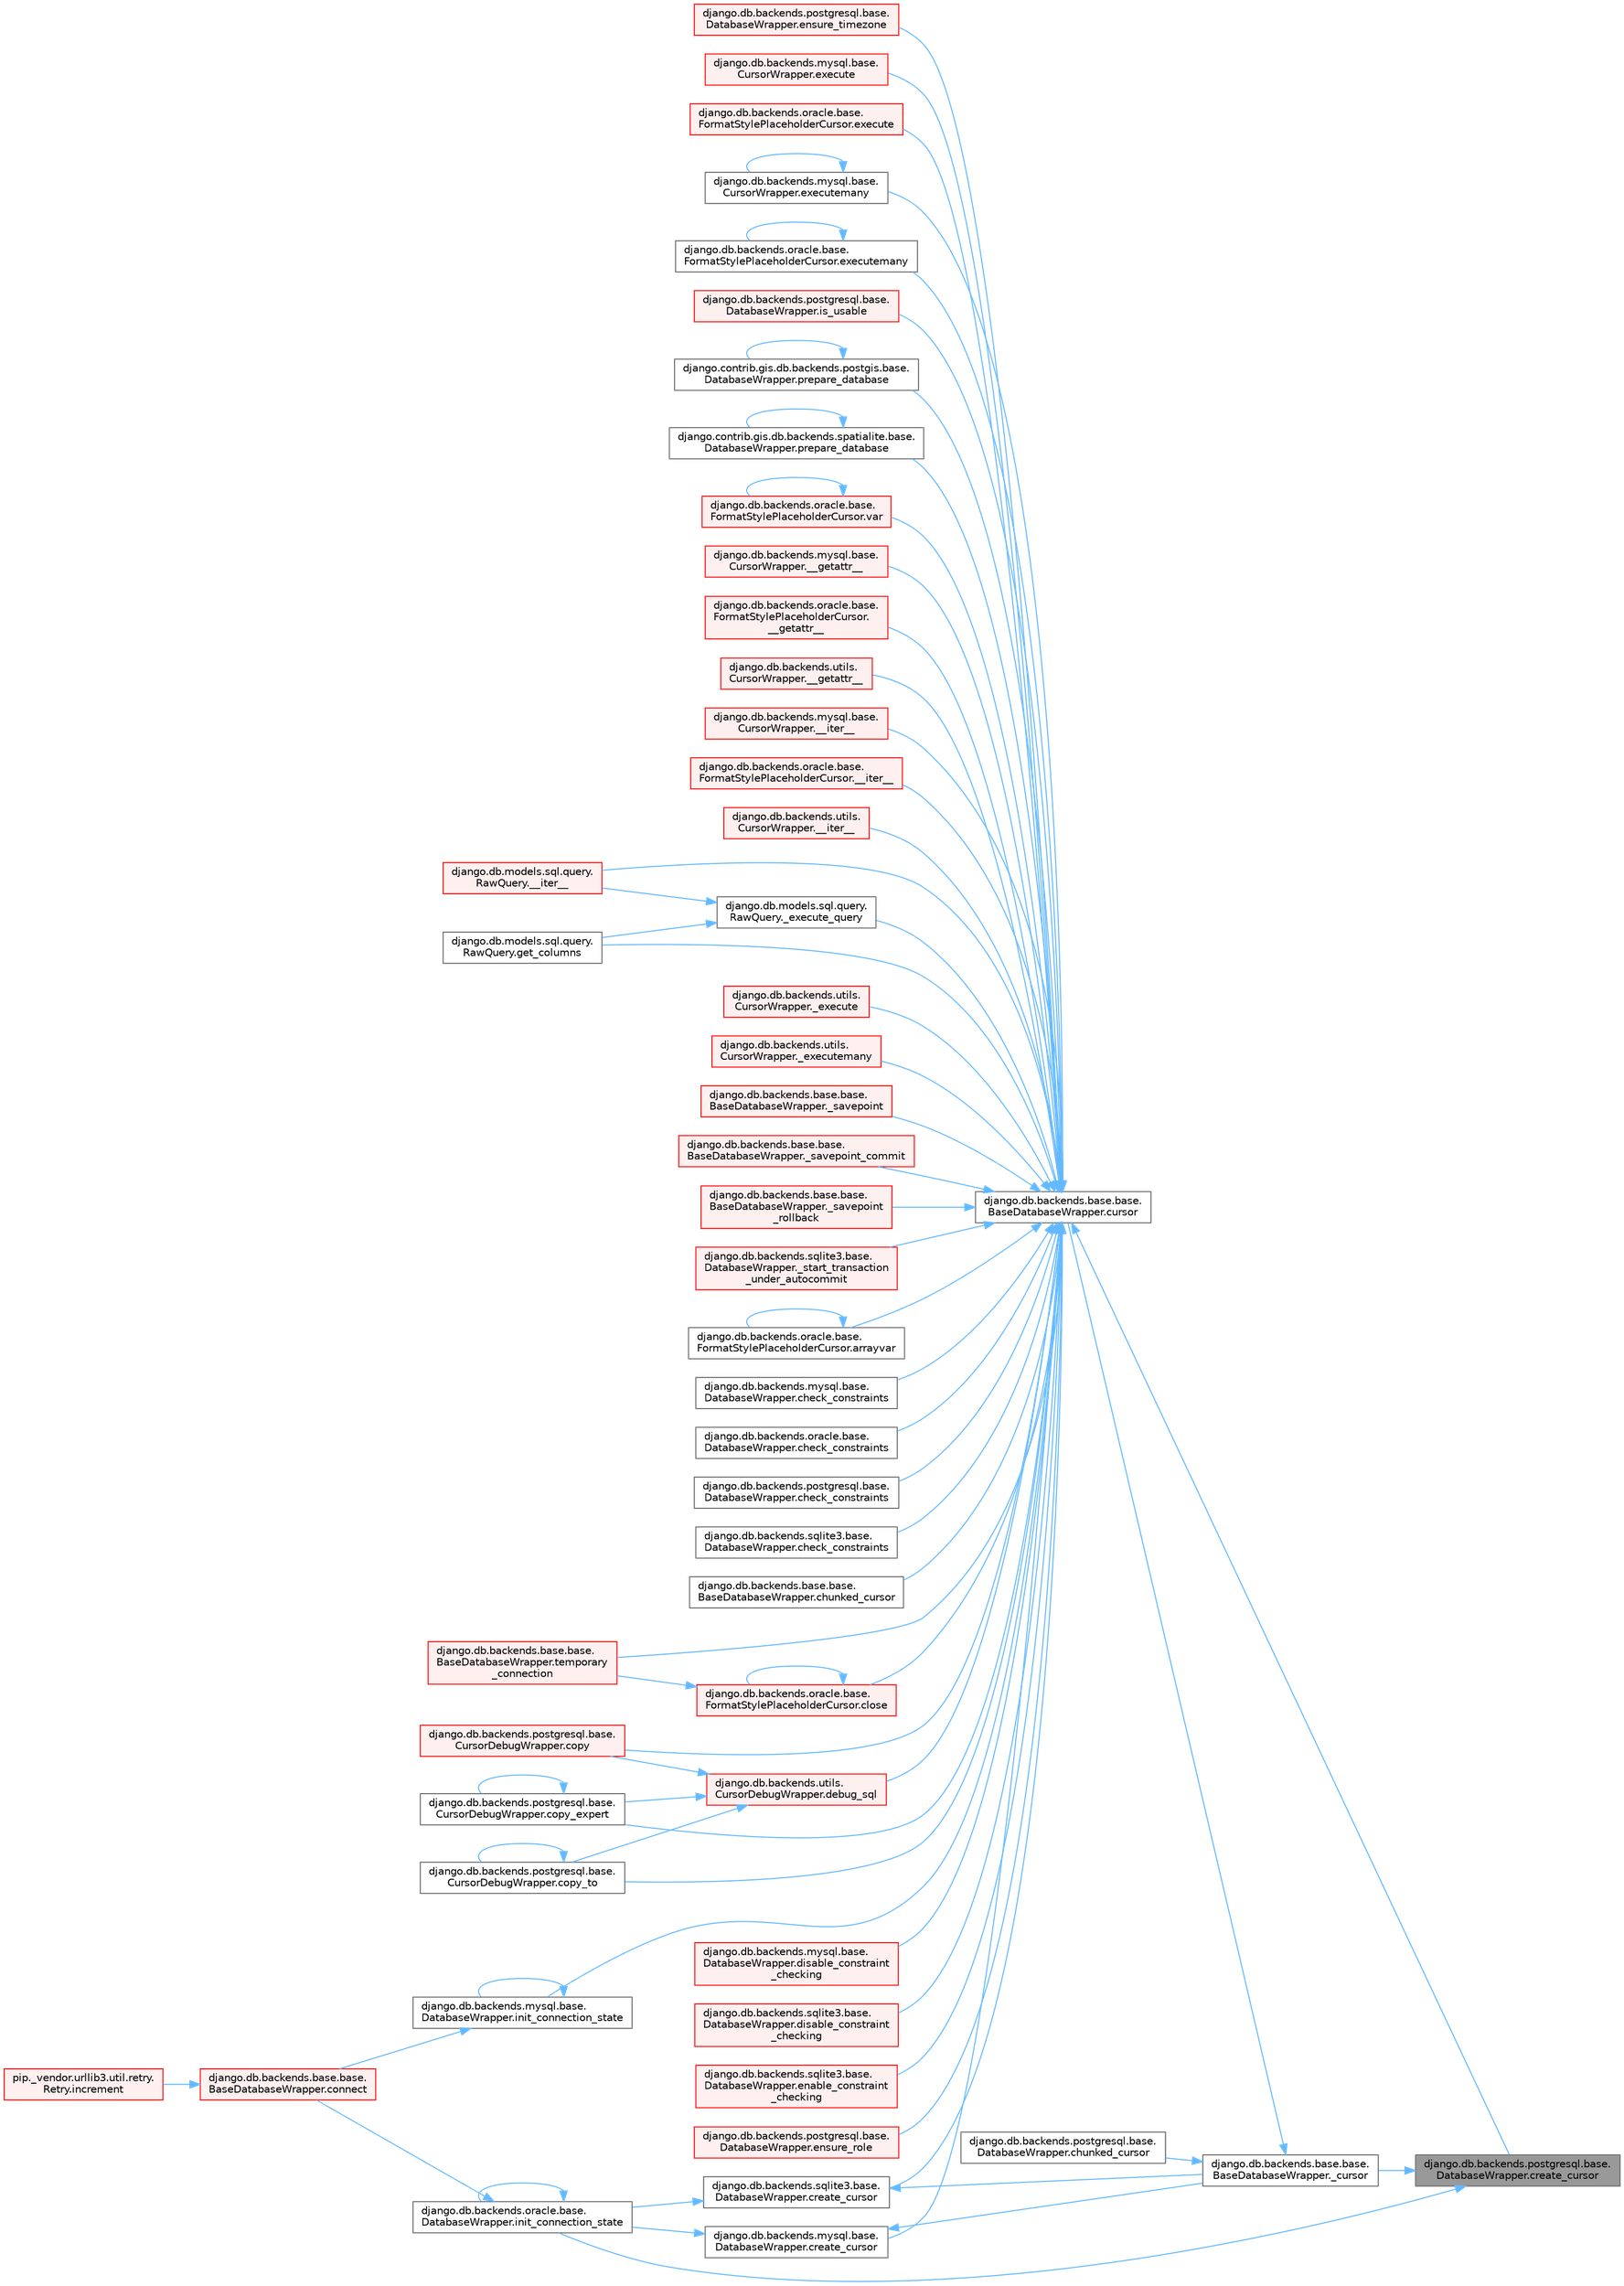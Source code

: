 digraph "django.db.backends.postgresql.base.DatabaseWrapper.create_cursor"
{
 // LATEX_PDF_SIZE
  bgcolor="transparent";
  edge [fontname=Helvetica,fontsize=10,labelfontname=Helvetica,labelfontsize=10];
  node [fontname=Helvetica,fontsize=10,shape=box,height=0.2,width=0.4];
  rankdir="RL";
  Node1 [id="Node000001",label="django.db.backends.postgresql.base.\lDatabaseWrapper.create_cursor",height=0.2,width=0.4,color="gray40", fillcolor="grey60", style="filled", fontcolor="black",tooltip=" "];
  Node1 -> Node2 [id="edge1_Node000001_Node000002",dir="back",color="steelblue1",style="solid",tooltip=" "];
  Node2 [id="Node000002",label="django.db.backends.base.base.\lBaseDatabaseWrapper._cursor",height=0.2,width=0.4,color="grey40", fillcolor="white", style="filled",URL="$classdjango_1_1db_1_1backends_1_1base_1_1base_1_1_base_database_wrapper.html#a4ab6e7f33d17ad7228f40516ace60c5f",tooltip=" "];
  Node2 -> Node3 [id="edge2_Node000002_Node000003",dir="back",color="steelblue1",style="solid",tooltip=" "];
  Node3 [id="Node000003",label="django.db.backends.postgresql.base.\lDatabaseWrapper.chunked_cursor",height=0.2,width=0.4,color="grey40", fillcolor="white", style="filled",URL="$classdjango_1_1db_1_1backends_1_1postgresql_1_1base_1_1_database_wrapper.html#a6e39b30795df495f7813a3d4186b6a79",tooltip=" "];
  Node2 -> Node4 [id="edge3_Node000002_Node000004",dir="back",color="steelblue1",style="solid",tooltip=" "];
  Node4 [id="Node000004",label="django.db.backends.base.base.\lBaseDatabaseWrapper.cursor",height=0.2,width=0.4,color="grey40", fillcolor="white", style="filled",URL="$classdjango_1_1db_1_1backends_1_1base_1_1base_1_1_base_database_wrapper.html#a36460fef236d97a41d6ed05f035509f8",tooltip=" "];
  Node4 -> Node5 [id="edge4_Node000004_Node000005",dir="back",color="steelblue1",style="solid",tooltip=" "];
  Node5 [id="Node000005",label="django.db.backends.mysql.base.\lCursorWrapper.__getattr__",height=0.2,width=0.4,color="red", fillcolor="#FFF0F0", style="filled",URL="$classdjango_1_1db_1_1backends_1_1mysql_1_1base_1_1_cursor_wrapper.html#a20e21ec52fae5babdedf2c700be36024",tooltip=" "];
  Node4 -> Node9 [id="edge5_Node000004_Node000009",dir="back",color="steelblue1",style="solid",tooltip=" "];
  Node9 [id="Node000009",label="django.db.backends.oracle.base.\lFormatStylePlaceholderCursor.\l__getattr__",height=0.2,width=0.4,color="red", fillcolor="#FFF0F0", style="filled",URL="$classdjango_1_1db_1_1backends_1_1oracle_1_1base_1_1_format_style_placeholder_cursor.html#a39758f7bfa6ae06dc9c0cdb38bbd6098",tooltip=" "];
  Node4 -> Node10 [id="edge6_Node000004_Node000010",dir="back",color="steelblue1",style="solid",tooltip=" "];
  Node10 [id="Node000010",label="django.db.backends.utils.\lCursorWrapper.__getattr__",height=0.2,width=0.4,color="red", fillcolor="#FFF0F0", style="filled",URL="$classdjango_1_1db_1_1backends_1_1utils_1_1_cursor_wrapper.html#a6acaaa696c45889fa2c675e03cbb7a68",tooltip=" "];
  Node4 -> Node11 [id="edge7_Node000004_Node000011",dir="back",color="steelblue1",style="solid",tooltip=" "];
  Node11 [id="Node000011",label="django.db.backends.mysql.base.\lCursorWrapper.__iter__",height=0.2,width=0.4,color="red", fillcolor="#FFF0F0", style="filled",URL="$classdjango_1_1db_1_1backends_1_1mysql_1_1base_1_1_cursor_wrapper.html#a96860984e3e955165a7742343527ec31",tooltip=" "];
  Node4 -> Node14 [id="edge8_Node000004_Node000014",dir="back",color="steelblue1",style="solid",tooltip=" "];
  Node14 [id="Node000014",label="django.db.backends.oracle.base.\lFormatStylePlaceholderCursor.__iter__",height=0.2,width=0.4,color="red", fillcolor="#FFF0F0", style="filled",URL="$classdjango_1_1db_1_1backends_1_1oracle_1_1base_1_1_format_style_placeholder_cursor.html#adad663a77ab1f36c0904a50f6f924b8c",tooltip=" "];
  Node4 -> Node15 [id="edge9_Node000004_Node000015",dir="back",color="steelblue1",style="solid",tooltip=" "];
  Node15 [id="Node000015",label="django.db.backends.utils.\lCursorWrapper.__iter__",height=0.2,width=0.4,color="red", fillcolor="#FFF0F0", style="filled",URL="$classdjango_1_1db_1_1backends_1_1utils_1_1_cursor_wrapper.html#ae9eba89bec4f98ba29cf92670ef4bd59",tooltip=" "];
  Node4 -> Node16 [id="edge10_Node000004_Node000016",dir="back",color="steelblue1",style="solid",tooltip=" "];
  Node16 [id="Node000016",label="django.db.models.sql.query.\lRawQuery.__iter__",height=0.2,width=0.4,color="red", fillcolor="#FFF0F0", style="filled",URL="$classdjango_1_1db_1_1models_1_1sql_1_1query_1_1_raw_query.html#a462cd26f19cff8bad6e425d53bf55115",tooltip=" "];
  Node4 -> Node17 [id="edge11_Node000004_Node000017",dir="back",color="steelblue1",style="solid",tooltip=" "];
  Node17 [id="Node000017",label="django.db.backends.utils.\lCursorWrapper._execute",height=0.2,width=0.4,color="red", fillcolor="#FFF0F0", style="filled",URL="$classdjango_1_1db_1_1backends_1_1utils_1_1_cursor_wrapper.html#a4bce340a1bf575432f30977501cf758e",tooltip=" "];
  Node4 -> Node3123 [id="edge12_Node000004_Node003123",dir="back",color="steelblue1",style="solid",tooltip=" "];
  Node3123 [id="Node003123",label="django.db.models.sql.query.\lRawQuery._execute_query",height=0.2,width=0.4,color="grey40", fillcolor="white", style="filled",URL="$classdjango_1_1db_1_1models_1_1sql_1_1query_1_1_raw_query.html#a652e32a56b6cf3336d8b39eb3dc98af7",tooltip=" "];
  Node3123 -> Node16 [id="edge13_Node003123_Node000016",dir="back",color="steelblue1",style="solid",tooltip=" "];
  Node3123 -> Node3124 [id="edge14_Node003123_Node003124",dir="back",color="steelblue1",style="solid",tooltip=" "];
  Node3124 [id="Node003124",label="django.db.models.sql.query.\lRawQuery.get_columns",height=0.2,width=0.4,color="grey40", fillcolor="white", style="filled",URL="$classdjango_1_1db_1_1models_1_1sql_1_1query_1_1_raw_query.html#a97dcaae3122b66d4509ccc82dcd4fa36",tooltip=" "];
  Node4 -> Node3125 [id="edge15_Node000004_Node003125",dir="back",color="steelblue1",style="solid",tooltip=" "];
  Node3125 [id="Node003125",label="django.db.backends.utils.\lCursorWrapper._executemany",height=0.2,width=0.4,color="red", fillcolor="#FFF0F0", style="filled",URL="$classdjango_1_1db_1_1backends_1_1utils_1_1_cursor_wrapper.html#ad2f0cf3db485ef5192509faf59f6705b",tooltip=" "];
  Node4 -> Node3127 [id="edge16_Node000004_Node003127",dir="back",color="steelblue1",style="solid",tooltip=" "];
  Node3127 [id="Node003127",label="django.db.backends.base.base.\lBaseDatabaseWrapper._savepoint",height=0.2,width=0.4,color="red", fillcolor="#FFF0F0", style="filled",URL="$classdjango_1_1db_1_1backends_1_1base_1_1base_1_1_base_database_wrapper.html#ad20a0b45a8cbc79cddd01a3ce45643b7",tooltip=" "];
  Node4 -> Node3130 [id="edge17_Node000004_Node003130",dir="back",color="steelblue1",style="solid",tooltip=" "];
  Node3130 [id="Node003130",label="django.db.backends.base.base.\lBaseDatabaseWrapper._savepoint_commit",height=0.2,width=0.4,color="red", fillcolor="#FFF0F0", style="filled",URL="$classdjango_1_1db_1_1backends_1_1base_1_1base_1_1_base_database_wrapper.html#a84f283ac61686e16f5011f6256615698",tooltip=" "];
  Node4 -> Node3132 [id="edge18_Node000004_Node003132",dir="back",color="steelblue1",style="solid",tooltip=" "];
  Node3132 [id="Node003132",label="django.db.backends.base.base.\lBaseDatabaseWrapper._savepoint\l_rollback",height=0.2,width=0.4,color="red", fillcolor="#FFF0F0", style="filled",URL="$classdjango_1_1db_1_1backends_1_1base_1_1base_1_1_base_database_wrapper.html#aefe364c769196b7fd2f85d0e26b22f0d",tooltip=" "];
  Node4 -> Node3134 [id="edge19_Node000004_Node003134",dir="back",color="steelblue1",style="solid",tooltip=" "];
  Node3134 [id="Node003134",label="django.db.backends.sqlite3.base.\lDatabaseWrapper._start_transaction\l_under_autocommit",height=0.2,width=0.4,color="red", fillcolor="#FFF0F0", style="filled",URL="$classdjango_1_1db_1_1backends_1_1sqlite3_1_1base_1_1_database_wrapper.html#a8524e3c43caeb725422ad80f80aa1456",tooltip=" "];
  Node4 -> Node3135 [id="edge20_Node000004_Node003135",dir="back",color="steelblue1",style="solid",tooltip=" "];
  Node3135 [id="Node003135",label="django.db.backends.oracle.base.\lFormatStylePlaceholderCursor.arrayvar",height=0.2,width=0.4,color="grey40", fillcolor="white", style="filled",URL="$classdjango_1_1db_1_1backends_1_1oracle_1_1base_1_1_format_style_placeholder_cursor.html#a046a0bc9854400c1b3d3f557979e6597",tooltip=" "];
  Node3135 -> Node3135 [id="edge21_Node003135_Node003135",dir="back",color="steelblue1",style="solid",tooltip=" "];
  Node4 -> Node3136 [id="edge22_Node000004_Node003136",dir="back",color="steelblue1",style="solid",tooltip=" "];
  Node3136 [id="Node003136",label="django.db.backends.mysql.base.\lDatabaseWrapper.check_constraints",height=0.2,width=0.4,color="grey40", fillcolor="white", style="filled",URL="$classdjango_1_1db_1_1backends_1_1mysql_1_1base_1_1_database_wrapper.html#a61493a0c1ecdc7a36311d954dace679d",tooltip=" "];
  Node4 -> Node3137 [id="edge23_Node000004_Node003137",dir="back",color="steelblue1",style="solid",tooltip=" "];
  Node3137 [id="Node003137",label="django.db.backends.oracle.base.\lDatabaseWrapper.check_constraints",height=0.2,width=0.4,color="grey40", fillcolor="white", style="filled",URL="$classdjango_1_1db_1_1backends_1_1oracle_1_1base_1_1_database_wrapper.html#a08cbc5ff4b31bfbf4d19281f9181d258",tooltip=" "];
  Node4 -> Node3138 [id="edge24_Node000004_Node003138",dir="back",color="steelblue1",style="solid",tooltip=" "];
  Node3138 [id="Node003138",label="django.db.backends.postgresql.base.\lDatabaseWrapper.check_constraints",height=0.2,width=0.4,color="grey40", fillcolor="white", style="filled",URL="$classdjango_1_1db_1_1backends_1_1postgresql_1_1base_1_1_database_wrapper.html#ac656b7a0cfc42836aa4e196a53616c41",tooltip=" "];
  Node4 -> Node3139 [id="edge25_Node000004_Node003139",dir="back",color="steelblue1",style="solid",tooltip=" "];
  Node3139 [id="Node003139",label="django.db.backends.sqlite3.base.\lDatabaseWrapper.check_constraints",height=0.2,width=0.4,color="grey40", fillcolor="white", style="filled",URL="$classdjango_1_1db_1_1backends_1_1sqlite3_1_1base_1_1_database_wrapper.html#ab69c9967b1bfe3a287db27cc9e66dddc",tooltip=" "];
  Node4 -> Node3140 [id="edge26_Node000004_Node003140",dir="back",color="steelblue1",style="solid",tooltip=" "];
  Node3140 [id="Node003140",label="django.db.backends.base.base.\lBaseDatabaseWrapper.chunked_cursor",height=0.2,width=0.4,color="grey40", fillcolor="white", style="filled",URL="$classdjango_1_1db_1_1backends_1_1base_1_1base_1_1_base_database_wrapper.html#a6161e7e44631d0a0fb031329b2fea05f",tooltip=" "];
  Node4 -> Node3141 [id="edge27_Node000004_Node003141",dir="back",color="steelblue1",style="solid",tooltip=" "];
  Node3141 [id="Node003141",label="django.db.backends.oracle.base.\lFormatStylePlaceholderCursor.close",height=0.2,width=0.4,color="red", fillcolor="#FFF0F0", style="filled",URL="$classdjango_1_1db_1_1backends_1_1oracle_1_1base_1_1_format_style_placeholder_cursor.html#aebbf24b6a824d4e0fb370ce417d41f93",tooltip=" "];
  Node3141 -> Node3141 [id="edge28_Node003141_Node003141",dir="back",color="steelblue1",style="solid",tooltip=" "];
  Node3141 -> Node1567 [id="edge29_Node003141_Node001567",dir="back",color="steelblue1",style="solid",tooltip=" "];
  Node1567 [id="Node001567",label="django.db.backends.base.base.\lBaseDatabaseWrapper.temporary\l_connection",height=0.2,width=0.4,color="red", fillcolor="#FFF0F0", style="filled",URL="$classdjango_1_1db_1_1backends_1_1base_1_1base_1_1_base_database_wrapper.html#a605fd92d7af39b1b987426a269121b0c",tooltip=" "];
  Node4 -> Node3142 [id="edge30_Node000004_Node003142",dir="back",color="steelblue1",style="solid",tooltip=" "];
  Node3142 [id="Node003142",label="django.db.backends.postgresql.base.\lCursorDebugWrapper.copy",height=0.2,width=0.4,color="red", fillcolor="#FFF0F0", style="filled",URL="$classdjango_1_1db_1_1backends_1_1postgresql_1_1base_1_1_cursor_debug_wrapper.html#a35ca6cc5e6e9ba970c3c3f7469be22ef",tooltip=" "];
  Node4 -> Node3143 [id="edge31_Node000004_Node003143",dir="back",color="steelblue1",style="solid",tooltip=" "];
  Node3143 [id="Node003143",label="django.db.backends.postgresql.base.\lCursorDebugWrapper.copy_expert",height=0.2,width=0.4,color="grey40", fillcolor="white", style="filled",URL="$classdjango_1_1db_1_1backends_1_1postgresql_1_1base_1_1_cursor_debug_wrapper.html#ab989e187dfb900070941950d43746bef",tooltip=" "];
  Node3143 -> Node3143 [id="edge32_Node003143_Node003143",dir="back",color="steelblue1",style="solid",tooltip=" "];
  Node4 -> Node3144 [id="edge33_Node000004_Node003144",dir="back",color="steelblue1",style="solid",tooltip=" "];
  Node3144 [id="Node003144",label="django.db.backends.postgresql.base.\lCursorDebugWrapper.copy_to",height=0.2,width=0.4,color="grey40", fillcolor="white", style="filled",URL="$classdjango_1_1db_1_1backends_1_1postgresql_1_1base_1_1_cursor_debug_wrapper.html#a703e4fd7f4f8e49c0e8c3a8bc1bc04e0",tooltip=" "];
  Node3144 -> Node3144 [id="edge34_Node003144_Node003144",dir="back",color="steelblue1",style="solid",tooltip=" "];
  Node4 -> Node3145 [id="edge35_Node000004_Node003145",dir="back",color="steelblue1",style="solid",tooltip=" "];
  Node3145 [id="Node003145",label="django.db.backends.mysql.base.\lDatabaseWrapper.create_cursor",height=0.2,width=0.4,color="grey40", fillcolor="white", style="filled",URL="$classdjango_1_1db_1_1backends_1_1mysql_1_1base_1_1_database_wrapper.html#a0ff5c552844653c9008b2c1c843cb949",tooltip=" "];
  Node3145 -> Node2 [id="edge36_Node003145_Node000002",dir="back",color="steelblue1",style="solid",tooltip=" "];
  Node3145 -> Node3146 [id="edge37_Node003145_Node003146",dir="back",color="steelblue1",style="solid",tooltip=" "];
  Node3146 [id="Node003146",label="django.db.backends.oracle.base.\lDatabaseWrapper.init_connection_state",height=0.2,width=0.4,color="grey40", fillcolor="white", style="filled",URL="$classdjango_1_1db_1_1backends_1_1oracle_1_1base_1_1_database_wrapper.html#a72a30b660ac383d3486385c7d9191020",tooltip=" "];
  Node3146 -> Node356 [id="edge38_Node003146_Node000356",dir="back",color="steelblue1",style="solid",tooltip=" "];
  Node356 [id="Node000356",label="django.db.backends.base.base.\lBaseDatabaseWrapper.connect",height=0.2,width=0.4,color="red", fillcolor="#FFF0F0", style="filled",URL="$classdjango_1_1db_1_1backends_1_1base_1_1base_1_1_base_database_wrapper.html#a7b64171260c3bf790ed1f563fe48ec35",tooltip=" "];
  Node356 -> Node357 [id="edge39_Node000356_Node000357",dir="back",color="steelblue1",style="solid",tooltip=" "];
  Node357 [id="Node000357",label="pip._vendor.urllib3.util.retry.\lRetry.increment",height=0.2,width=0.4,color="red", fillcolor="#FFF0F0", style="filled",URL="$classpip_1_1__vendor_1_1urllib3_1_1util_1_1retry_1_1_retry.html#a88dd993ccb2ef4b2bfa9ad0571374b12",tooltip=" "];
  Node3146 -> Node3146 [id="edge40_Node003146_Node003146",dir="back",color="steelblue1",style="solid",tooltip=" "];
  Node4 -> Node1 [id="edge41_Node000004_Node000001",dir="back",color="steelblue1",style="solid",tooltip=" "];
  Node4 -> Node3147 [id="edge42_Node000004_Node003147",dir="back",color="steelblue1",style="solid",tooltip=" "];
  Node3147 [id="Node003147",label="django.db.backends.sqlite3.base.\lDatabaseWrapper.create_cursor",height=0.2,width=0.4,color="grey40", fillcolor="white", style="filled",URL="$classdjango_1_1db_1_1backends_1_1sqlite3_1_1base_1_1_database_wrapper.html#a432ac337ae585453ec5c6c37a42ba892",tooltip=" "];
  Node3147 -> Node2 [id="edge43_Node003147_Node000002",dir="back",color="steelblue1",style="solid",tooltip=" "];
  Node3147 -> Node3146 [id="edge44_Node003147_Node003146",dir="back",color="steelblue1",style="solid",tooltip=" "];
  Node4 -> Node3148 [id="edge45_Node000004_Node003148",dir="back",color="steelblue1",style="solid",tooltip=" "];
  Node3148 [id="Node003148",label="django.db.backends.utils.\lCursorDebugWrapper.debug_sql",height=0.2,width=0.4,color="red", fillcolor="#FFF0F0", style="filled",URL="$classdjango_1_1db_1_1backends_1_1utils_1_1_cursor_debug_wrapper.html#a213aef67104a7ce0d658e2926dea04c2",tooltip=" "];
  Node3148 -> Node3142 [id="edge46_Node003148_Node003142",dir="back",color="steelblue1",style="solid",tooltip=" "];
  Node3148 -> Node3143 [id="edge47_Node003148_Node003143",dir="back",color="steelblue1",style="solid",tooltip=" "];
  Node3148 -> Node3144 [id="edge48_Node003148_Node003144",dir="back",color="steelblue1",style="solid",tooltip=" "];
  Node4 -> Node3154 [id="edge49_Node000004_Node003154",dir="back",color="steelblue1",style="solid",tooltip=" "];
  Node3154 [id="Node003154",label="django.db.backends.mysql.base.\lDatabaseWrapper.disable_constraint\l_checking",height=0.2,width=0.4,color="red", fillcolor="#FFF0F0", style="filled",URL="$classdjango_1_1db_1_1backends_1_1mysql_1_1base_1_1_database_wrapper.html#ab8bdfdaae722428701eb41cea3ad10f8",tooltip=" "];
  Node4 -> Node3156 [id="edge50_Node000004_Node003156",dir="back",color="steelblue1",style="solid",tooltip=" "];
  Node3156 [id="Node003156",label="django.db.backends.sqlite3.base.\lDatabaseWrapper.disable_constraint\l_checking",height=0.2,width=0.4,color="red", fillcolor="#FFF0F0", style="filled",URL="$classdjango_1_1db_1_1backends_1_1sqlite3_1_1base_1_1_database_wrapper.html#a5316a773fea4b22c8578cd283c892d5b",tooltip=" "];
  Node4 -> Node3157 [id="edge51_Node000004_Node003157",dir="back",color="steelblue1",style="solid",tooltip=" "];
  Node3157 [id="Node003157",label="django.db.backends.sqlite3.base.\lDatabaseWrapper.enable_constraint\l_checking",height=0.2,width=0.4,color="red", fillcolor="#FFF0F0", style="filled",URL="$classdjango_1_1db_1_1backends_1_1sqlite3_1_1base_1_1_database_wrapper.html#ab2a0d449228451657f22e83de902007a",tooltip=" "];
  Node4 -> Node3158 [id="edge52_Node000004_Node003158",dir="back",color="steelblue1",style="solid",tooltip=" "];
  Node3158 [id="Node003158",label="django.db.backends.postgresql.base.\lDatabaseWrapper.ensure_role",height=0.2,width=0.4,color="red", fillcolor="#FFF0F0", style="filled",URL="$classdjango_1_1db_1_1backends_1_1postgresql_1_1base_1_1_database_wrapper.html#a3473fcd0631b4d3ccdf9de10bde6f2a9",tooltip=" "];
  Node4 -> Node3160 [id="edge53_Node000004_Node003160",dir="back",color="steelblue1",style="solid",tooltip=" "];
  Node3160 [id="Node003160",label="django.db.backends.postgresql.base.\lDatabaseWrapper.ensure_timezone",height=0.2,width=0.4,color="red", fillcolor="#FFF0F0", style="filled",URL="$classdjango_1_1db_1_1backends_1_1postgresql_1_1base_1_1_database_wrapper.html#a5e128f3e67017e5ac3bfd1b646557317",tooltip=" "];
  Node4 -> Node3161 [id="edge54_Node000004_Node003161",dir="back",color="steelblue1",style="solid",tooltip=" "];
  Node3161 [id="Node003161",label="django.db.backends.mysql.base.\lCursorWrapper.execute",height=0.2,width=0.4,color="red", fillcolor="#FFF0F0", style="filled",URL="$classdjango_1_1db_1_1backends_1_1mysql_1_1base_1_1_cursor_wrapper.html#a6b2d41b73d7c215224f1e994aad6ad60",tooltip=" "];
  Node4 -> Node3162 [id="edge55_Node000004_Node003162",dir="back",color="steelblue1",style="solid",tooltip=" "];
  Node3162 [id="Node003162",label="django.db.backends.oracle.base.\lFormatStylePlaceholderCursor.execute",height=0.2,width=0.4,color="red", fillcolor="#FFF0F0", style="filled",URL="$classdjango_1_1db_1_1backends_1_1oracle_1_1base_1_1_format_style_placeholder_cursor.html#a0717bdbea59134a88e5f10399c33a251",tooltip=" "];
  Node4 -> Node3163 [id="edge56_Node000004_Node003163",dir="back",color="steelblue1",style="solid",tooltip=" "];
  Node3163 [id="Node003163",label="django.db.backends.mysql.base.\lCursorWrapper.executemany",height=0.2,width=0.4,color="grey40", fillcolor="white", style="filled",URL="$classdjango_1_1db_1_1backends_1_1mysql_1_1base_1_1_cursor_wrapper.html#a4a604c94db88520050ceef7ddec74f34",tooltip=" "];
  Node3163 -> Node3163 [id="edge57_Node003163_Node003163",dir="back",color="steelblue1",style="solid",tooltip=" "];
  Node4 -> Node3164 [id="edge58_Node000004_Node003164",dir="back",color="steelblue1",style="solid",tooltip=" "];
  Node3164 [id="Node003164",label="django.db.backends.oracle.base.\lFormatStylePlaceholderCursor.executemany",height=0.2,width=0.4,color="grey40", fillcolor="white", style="filled",URL="$classdjango_1_1db_1_1backends_1_1oracle_1_1base_1_1_format_style_placeholder_cursor.html#afe125d023e0d499543f47e125886e3b7",tooltip=" "];
  Node3164 -> Node3164 [id="edge59_Node003164_Node003164",dir="back",color="steelblue1",style="solid",tooltip=" "];
  Node4 -> Node3124 [id="edge60_Node000004_Node003124",dir="back",color="steelblue1",style="solid",tooltip=" "];
  Node4 -> Node3165 [id="edge61_Node000004_Node003165",dir="back",color="steelblue1",style="solid",tooltip=" "];
  Node3165 [id="Node003165",label="django.db.backends.mysql.base.\lDatabaseWrapper.init_connection_state",height=0.2,width=0.4,color="grey40", fillcolor="white", style="filled",URL="$classdjango_1_1db_1_1backends_1_1mysql_1_1base_1_1_database_wrapper.html#a37793782ec878a26847fac03c5f8fe38",tooltip=" "];
  Node3165 -> Node356 [id="edge62_Node003165_Node000356",dir="back",color="steelblue1",style="solid",tooltip=" "];
  Node3165 -> Node3165 [id="edge63_Node003165_Node003165",dir="back",color="steelblue1",style="solid",tooltip=" "];
  Node4 -> Node3166 [id="edge64_Node000004_Node003166",dir="back",color="steelblue1",style="solid",tooltip=" "];
  Node3166 [id="Node003166",label="django.db.backends.postgresql.base.\lDatabaseWrapper.is_usable",height=0.2,width=0.4,color="red", fillcolor="#FFF0F0", style="filled",URL="$classdjango_1_1db_1_1backends_1_1postgresql_1_1base_1_1_database_wrapper.html#a39631e74b86b70b2a44ad8fe633bc28b",tooltip=" "];
  Node4 -> Node3167 [id="edge65_Node000004_Node003167",dir="back",color="steelblue1",style="solid",tooltip=" "];
  Node3167 [id="Node003167",label="django.contrib.gis.db.backends.postgis.base.\lDatabaseWrapper.prepare_database",height=0.2,width=0.4,color="grey40", fillcolor="white", style="filled",URL="$classdjango_1_1contrib_1_1gis_1_1db_1_1backends_1_1postgis_1_1base_1_1_database_wrapper.html#a912e6ba7d93cf5c12dceae02ffddac5e",tooltip=" "];
  Node3167 -> Node3167 [id="edge66_Node003167_Node003167",dir="back",color="steelblue1",style="solid",tooltip=" "];
  Node4 -> Node3168 [id="edge67_Node000004_Node003168",dir="back",color="steelblue1",style="solid",tooltip=" "];
  Node3168 [id="Node003168",label="django.contrib.gis.db.backends.spatialite.base.\lDatabaseWrapper.prepare_database",height=0.2,width=0.4,color="grey40", fillcolor="white", style="filled",URL="$classdjango_1_1contrib_1_1gis_1_1db_1_1backends_1_1spatialite_1_1base_1_1_database_wrapper.html#af5905e8738c7da373de855113a9b0343",tooltip=" "];
  Node3168 -> Node3168 [id="edge68_Node003168_Node003168",dir="back",color="steelblue1",style="solid",tooltip=" "];
  Node4 -> Node1567 [id="edge69_Node000004_Node001567",dir="back",color="steelblue1",style="solid",tooltip=" "];
  Node4 -> Node3169 [id="edge70_Node000004_Node003169",dir="back",color="steelblue1",style="solid",tooltip=" "];
  Node3169 [id="Node003169",label="django.db.backends.oracle.base.\lFormatStylePlaceholderCursor.var",height=0.2,width=0.4,color="red", fillcolor="#FFF0F0", style="filled",URL="$classdjango_1_1db_1_1backends_1_1oracle_1_1base_1_1_format_style_placeholder_cursor.html#ac6d4bb7d5d84ca20a5fc000fc3725c76",tooltip=" "];
  Node3169 -> Node3169 [id="edge71_Node003169_Node003169",dir="back",color="steelblue1",style="solid",tooltip=" "];
  Node1 -> Node3146 [id="edge72_Node000001_Node003146",dir="back",color="steelblue1",style="solid",tooltip=" "];
}
